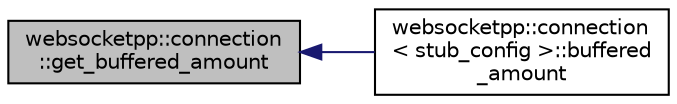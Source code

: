 digraph "websocketpp::connection::get_buffered_amount"
{
  edge [fontname="Helvetica",fontsize="10",labelfontname="Helvetica",labelfontsize="10"];
  node [fontname="Helvetica",fontsize="10",shape=record];
  rankdir="LR";
  Node13 [label="websocketpp::connection\l::get_buffered_amount",height=0.2,width=0.4,color="black", fillcolor="grey75", style="filled", fontcolor="black"];
  Node13 -> Node14 [dir="back",color="midnightblue",fontsize="10",style="solid"];
  Node14 [label="websocketpp::connection\l\< stub_config \>::buffered\l_amount",height=0.2,width=0.4,color="black", fillcolor="white", style="filled",URL="$classwebsocketpp_1_1connection.html#aaaad6dc1c81fc944593f529575b67d96",tooltip="Get the size of the outgoing write buffer (in payload bytes) "];
}
